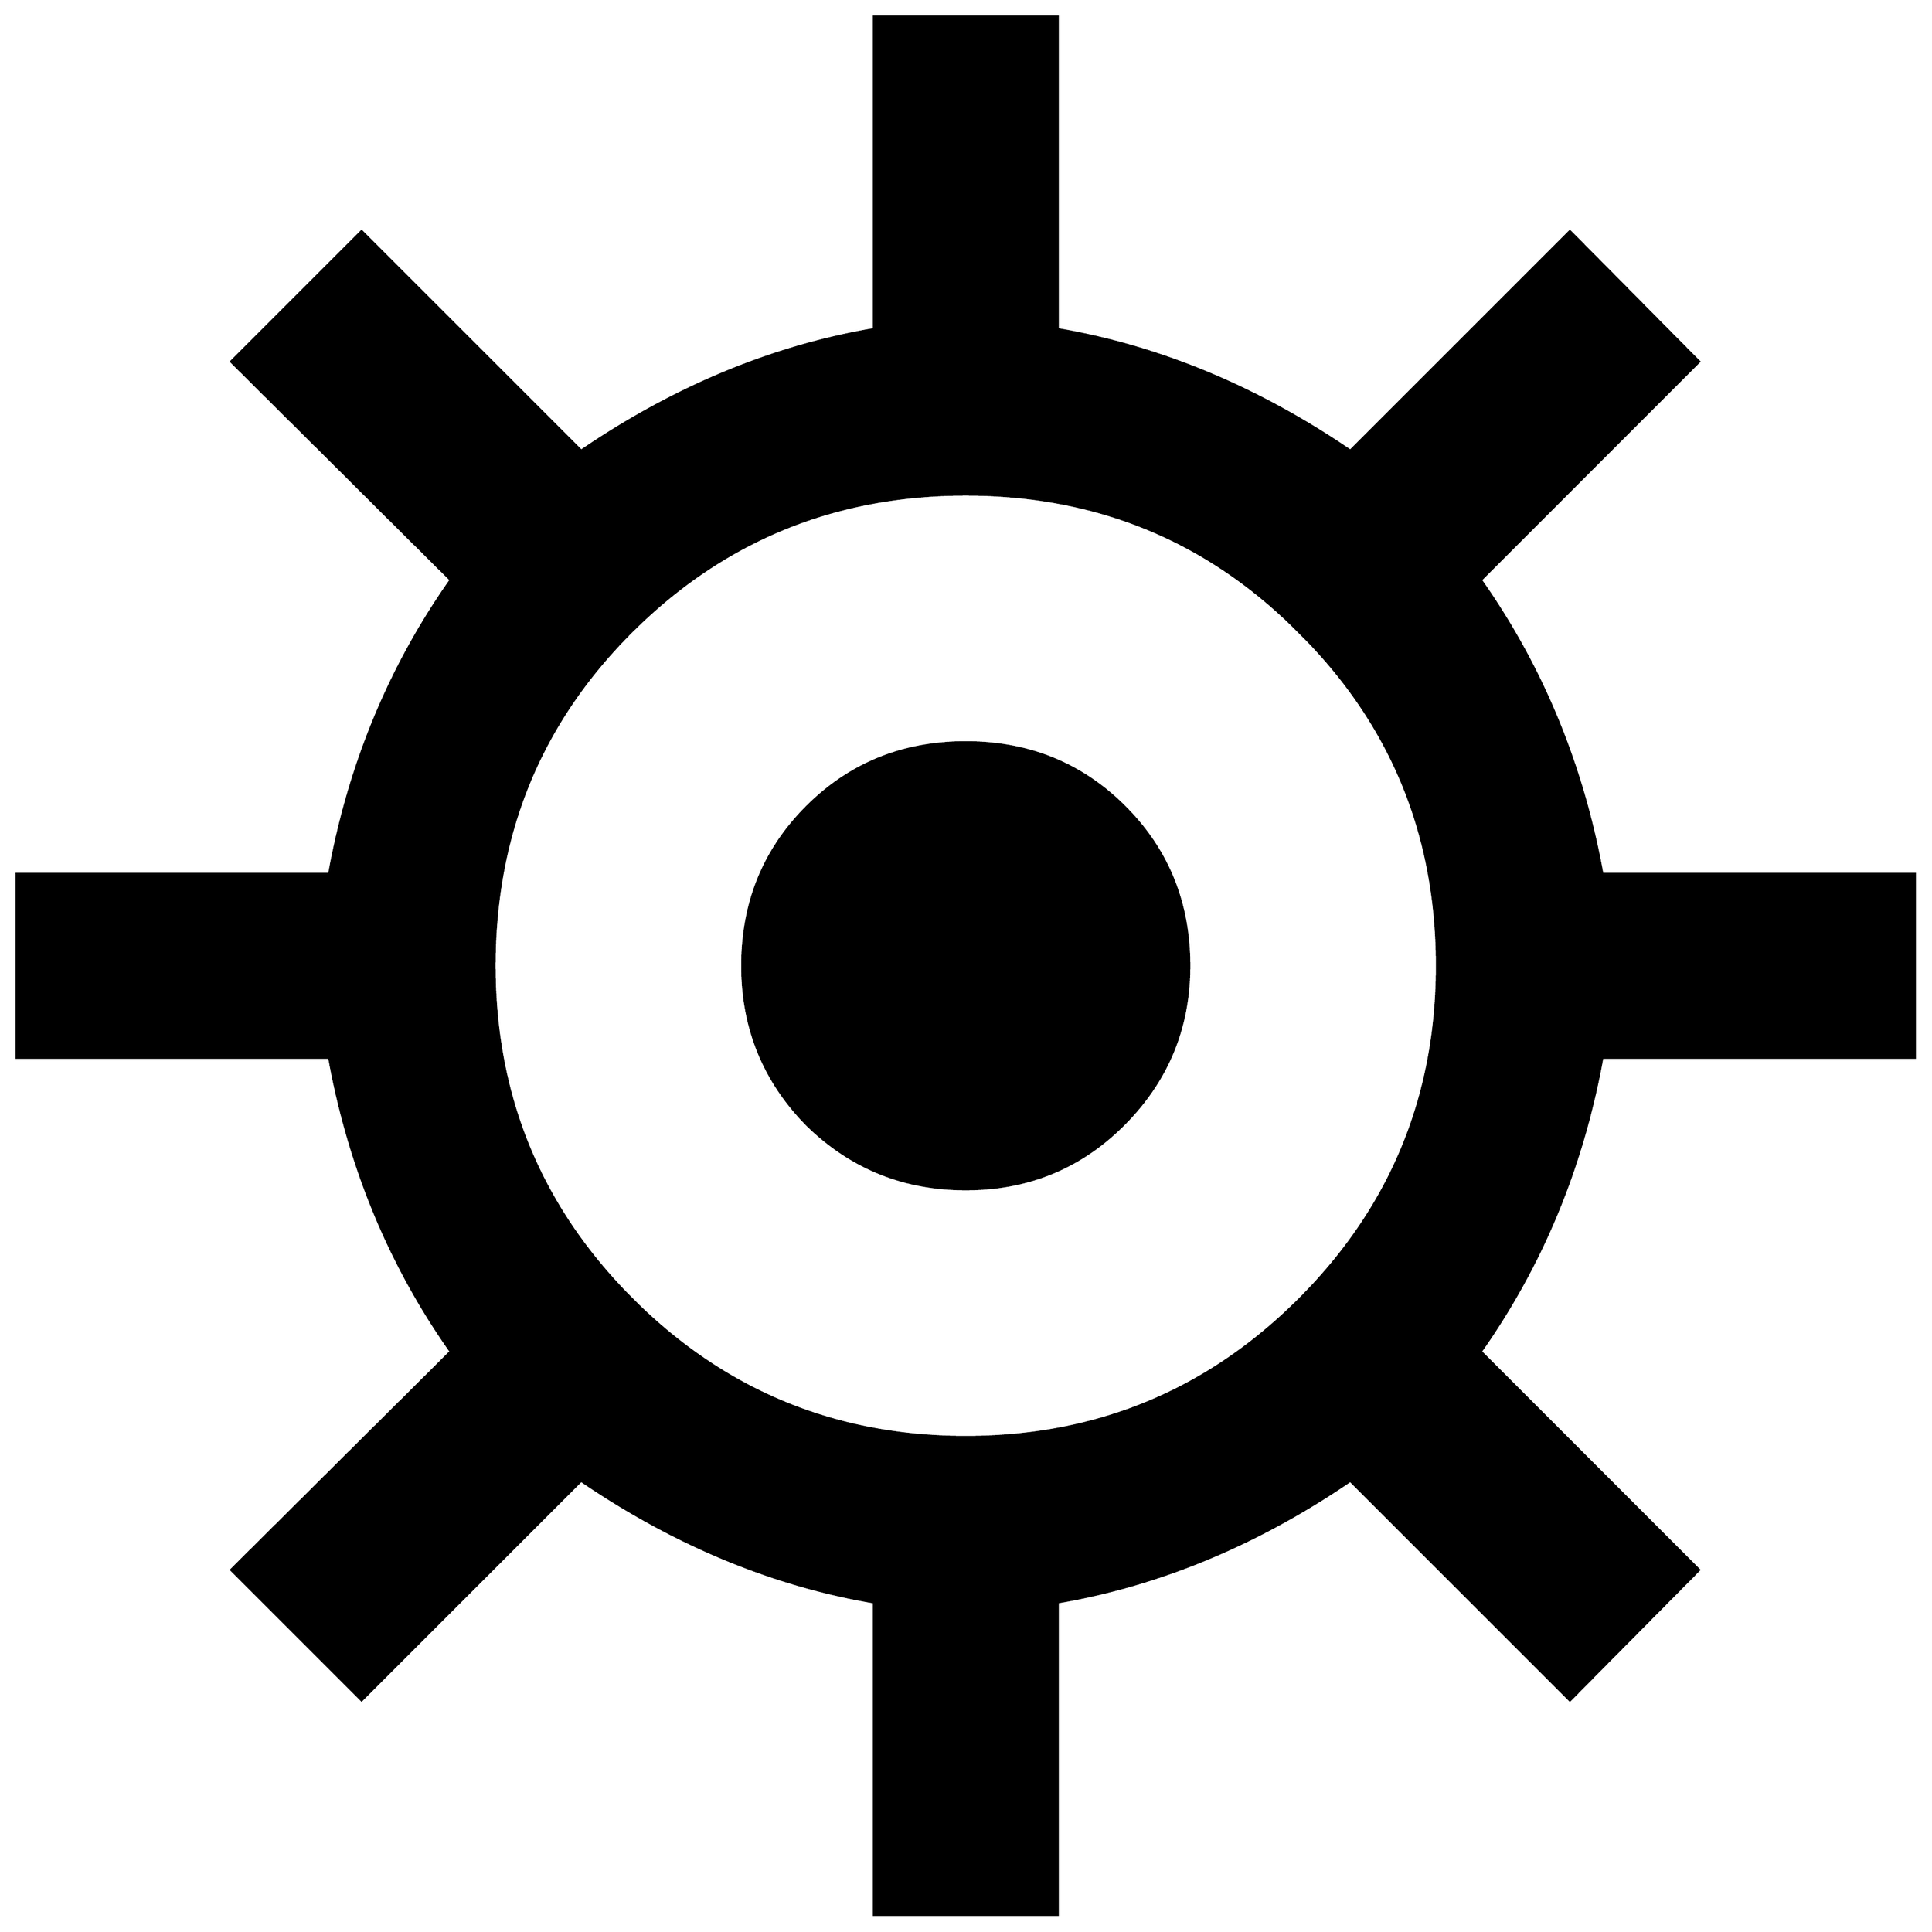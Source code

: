 


\begin{tikzpicture}[y=0.80pt, x=0.80pt, yscale=-1.0, xscale=1.0, inner sep=0pt, outer sep=0pt]
\begin{scope}[shift={(100.0,1706.0)},nonzero rule]
  \path[draw=.,fill=.,line width=1.600pt] (1570.0,-508.0) --
    (1318.0,-508.0) .. controls (1302.0,-420.0) and
    (1269.333,-341.0) .. (1220.0,-271.0) -- (1396.0,-95.0) --
    (1292.0,10.0) -- (1115.0,-167.0) .. controls (1039.667,-115.667)
    and (961.0,-83.0) .. (879.0,-69.0) -- (879.0,183.0) --
    (731.0,183.0) -- (731.0,-69.0) .. controls (649.0,-83.0) and
    (570.333,-115.667) .. (495.0,-167.0) -- (318.0,10.0) --
    (213.0,-95.0) -- (390.0,-271.0) .. controls (340.667,-341.0)
    and (308.0,-420.0) .. (292.0,-508.0) -- (40.0,-508.0) --
    (40.0,-656.0) -- (292.0,-656.0) .. controls (308.0,-744.0)
    and (340.667,-823.0) .. (390.0,-893.0) -- (213.0,-1069.0) --
    (318.0,-1174.0) -- (495.0,-997.0) .. controls
    (570.333,-1048.333) and (649.0,-1081.0) .. (731.0,-1095.0) --
    (731.0,-1347.0) -- (879.0,-1347.0) -- (879.0,-1095.0) ..
    controls (961.0,-1081.0) and (1039.667,-1048.333) ..
    (1115.0,-997.0) -- (1292.0,-1174.0) -- (1396.0,-1069.0) --
    (1220.0,-893.0) .. controls (1269.333,-823.0) and
    (1302.0,-744.0) .. (1318.0,-656.0) -- (1570.0,-656.0) --
    (1570.0,-508.0) -- cycle(1185.0,-582.0) .. controls
    (1185.0,-688.0) and (1148.0,-777.667) .. (1074.0,-851.0) ..
    controls (1000.667,-925.0) and (911.0,-962.0) ..
    (805.0,-962.0) .. controls (699.0,-962.0) and (609.0,-925.0)
    .. (535.0,-851.0) .. controls (461.667,-777.667) and
    (425.0,-688.0) .. (425.0,-582.0) .. controls (425.0,-476.667)
    and (462.0,-387.0) .. (536.0,-313.0) .. controls
    (610.0,-239.0) and (699.667,-202.0) .. (805.0,-202.0) ..
    controls (910.333,-202.0) and (1000.0,-239.0) ..
    (1074.0,-313.0) .. controls (1148.0,-387.0) and
    (1185.0,-476.667) .. (1185.0,-582.0) -- cycle(985.0,-582.0) ..
    controls (985.0,-532.0) and (967.333,-489.333) .. (932.0,-454.0)
    .. controls (897.333,-419.333) and (855.0,-402.0) ..
    (805.0,-402.0) .. controls (755.0,-402.0) and (712.333,-419.333)
    .. (677.0,-454.0) .. controls (642.333,-489.333) and
    (625.0,-532.0) .. (625.0,-582.0) .. controls (625.0,-632.667)
    and (642.333,-675.333) .. (677.0,-710.0) .. controls
    (711.667,-744.667) and (754.333,-762.0) .. (805.0,-762.0) ..
    controls (855.667,-762.0) and (898.333,-744.667) .. (933.0,-710.0)
    .. controls (967.667,-675.333) and (985.0,-632.667) ..
    (985.0,-582.0) -- cycle;
\end{scope}

\end{tikzpicture}


